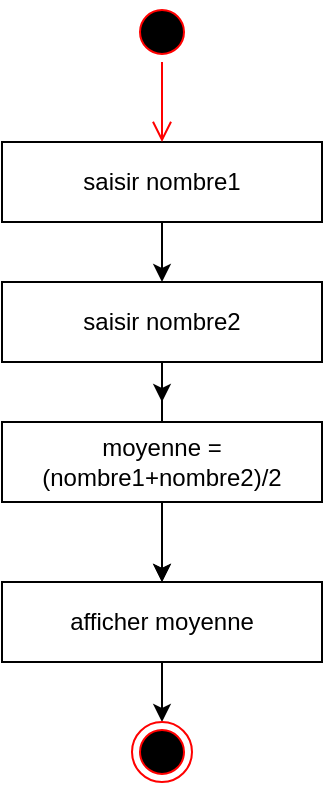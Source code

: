 <mxfile version="21.5.0" type="device">
  <diagram name="Page-1" id="o-mSMFMQF1vLM61T_w6q">
    <mxGraphModel dx="472" dy="835" grid="1" gridSize="10" guides="1" tooltips="1" connect="1" arrows="1" fold="1" page="1" pageScale="1" pageWidth="827" pageHeight="1169" math="0" shadow="0">
      <root>
        <mxCell id="0" />
        <mxCell id="1" parent="0" />
        <mxCell id="4FY3JMu5H9DXRUQ3RNPV-8" value="" style="edgeStyle=orthogonalEdgeStyle;rounded=0;orthogonalLoop=1;jettySize=auto;html=1;entryX=0.5;entryY=0;entryDx=0;entryDy=0;" parent="1" source="4FY3JMu5H9DXRUQ3RNPV-1" target="4FY3JMu5H9DXRUQ3RNPV-2" edge="1">
          <mxGeometry relative="1" as="geometry" />
        </mxCell>
        <mxCell id="4FY3JMu5H9DXRUQ3RNPV-1" value="saisir nombre1" style="rounded=0;whiteSpace=wrap;html=1;" parent="1" vertex="1">
          <mxGeometry x="60" y="80" width="160" height="40" as="geometry" />
        </mxCell>
        <mxCell id="aAnsAb8TuhGJ0GRu9T9O-5" value="" style="edgeStyle=orthogonalEdgeStyle;rounded=0;orthogonalLoop=1;jettySize=auto;html=1;" edge="1" parent="1" source="4FY3JMu5H9DXRUQ3RNPV-2" target="4FY3JMu5H9DXRUQ3RNPV-4">
          <mxGeometry relative="1" as="geometry" />
        </mxCell>
        <mxCell id="4FY3JMu5H9DXRUQ3RNPV-2" value="saisir nombre2" style="rounded=0;whiteSpace=wrap;html=1;" parent="1" vertex="1">
          <mxGeometry x="60" y="150" width="160" height="40" as="geometry" />
        </mxCell>
        <mxCell id="aAnsAb8TuhGJ0GRu9T9O-4" style="edgeStyle=orthogonalEdgeStyle;rounded=0;orthogonalLoop=1;jettySize=auto;html=1;" edge="1" parent="1" source="4FY3JMu5H9DXRUQ3RNPV-3">
          <mxGeometry relative="1" as="geometry">
            <mxPoint x="140" y="210" as="targetPoint" />
          </mxGeometry>
        </mxCell>
        <mxCell id="4FY3JMu5H9DXRUQ3RNPV-3" value="moyenne = (nombre1+nombre2)/2" style="rounded=0;whiteSpace=wrap;html=1;" parent="1" vertex="1">
          <mxGeometry x="60" y="220" width="160" height="40" as="geometry" />
        </mxCell>
        <mxCell id="aAnsAb8TuhGJ0GRu9T9O-6" value="" style="edgeStyle=orthogonalEdgeStyle;rounded=0;orthogonalLoop=1;jettySize=auto;html=1;entryX=0.5;entryY=0;entryDx=0;entryDy=0;" edge="1" parent="1" source="4FY3JMu5H9DXRUQ3RNPV-4" target="aAnsAb8TuhGJ0GRu9T9O-7">
          <mxGeometry relative="1" as="geometry">
            <mxPoint x="140" y="360" as="targetPoint" />
          </mxGeometry>
        </mxCell>
        <mxCell id="4FY3JMu5H9DXRUQ3RNPV-4" value="afficher moyenne" style="rounded=0;whiteSpace=wrap;html=1;" parent="1" vertex="1">
          <mxGeometry x="60" y="300" width="160" height="40" as="geometry" />
        </mxCell>
        <mxCell id="4FY3JMu5H9DXRUQ3RNPV-13" value="" style="edgeStyle=none;orthogonalLoop=1;jettySize=auto;html=1;rounded=0;entryX=0.5;entryY=0;entryDx=0;entryDy=0;" parent="1" target="4FY3JMu5H9DXRUQ3RNPV-4" edge="1">
          <mxGeometry width="100" relative="1" as="geometry">
            <mxPoint x="140" y="270" as="sourcePoint" />
            <mxPoint x="190" y="270" as="targetPoint" />
            <Array as="points" />
          </mxGeometry>
        </mxCell>
        <mxCell id="aAnsAb8TuhGJ0GRu9T9O-7" value="" style="ellipse;html=1;shape=endState;fillColor=#000000;strokeColor=#ff0000;" vertex="1" parent="1">
          <mxGeometry x="125" y="370" width="30" height="30" as="geometry" />
        </mxCell>
        <mxCell id="aAnsAb8TuhGJ0GRu9T9O-27" value="" style="ellipse;html=1;shape=startState;fillColor=#000000;strokeColor=#ff0000;" vertex="1" parent="1">
          <mxGeometry x="125" y="10" width="30" height="30" as="geometry" />
        </mxCell>
        <mxCell id="aAnsAb8TuhGJ0GRu9T9O-28" value="" style="edgeStyle=orthogonalEdgeStyle;html=1;verticalAlign=bottom;endArrow=open;endSize=8;strokeColor=#ff0000;rounded=0;" edge="1" source="aAnsAb8TuhGJ0GRu9T9O-27" parent="1">
          <mxGeometry relative="1" as="geometry">
            <mxPoint x="140" y="80" as="targetPoint" />
          </mxGeometry>
        </mxCell>
      </root>
    </mxGraphModel>
  </diagram>
</mxfile>
